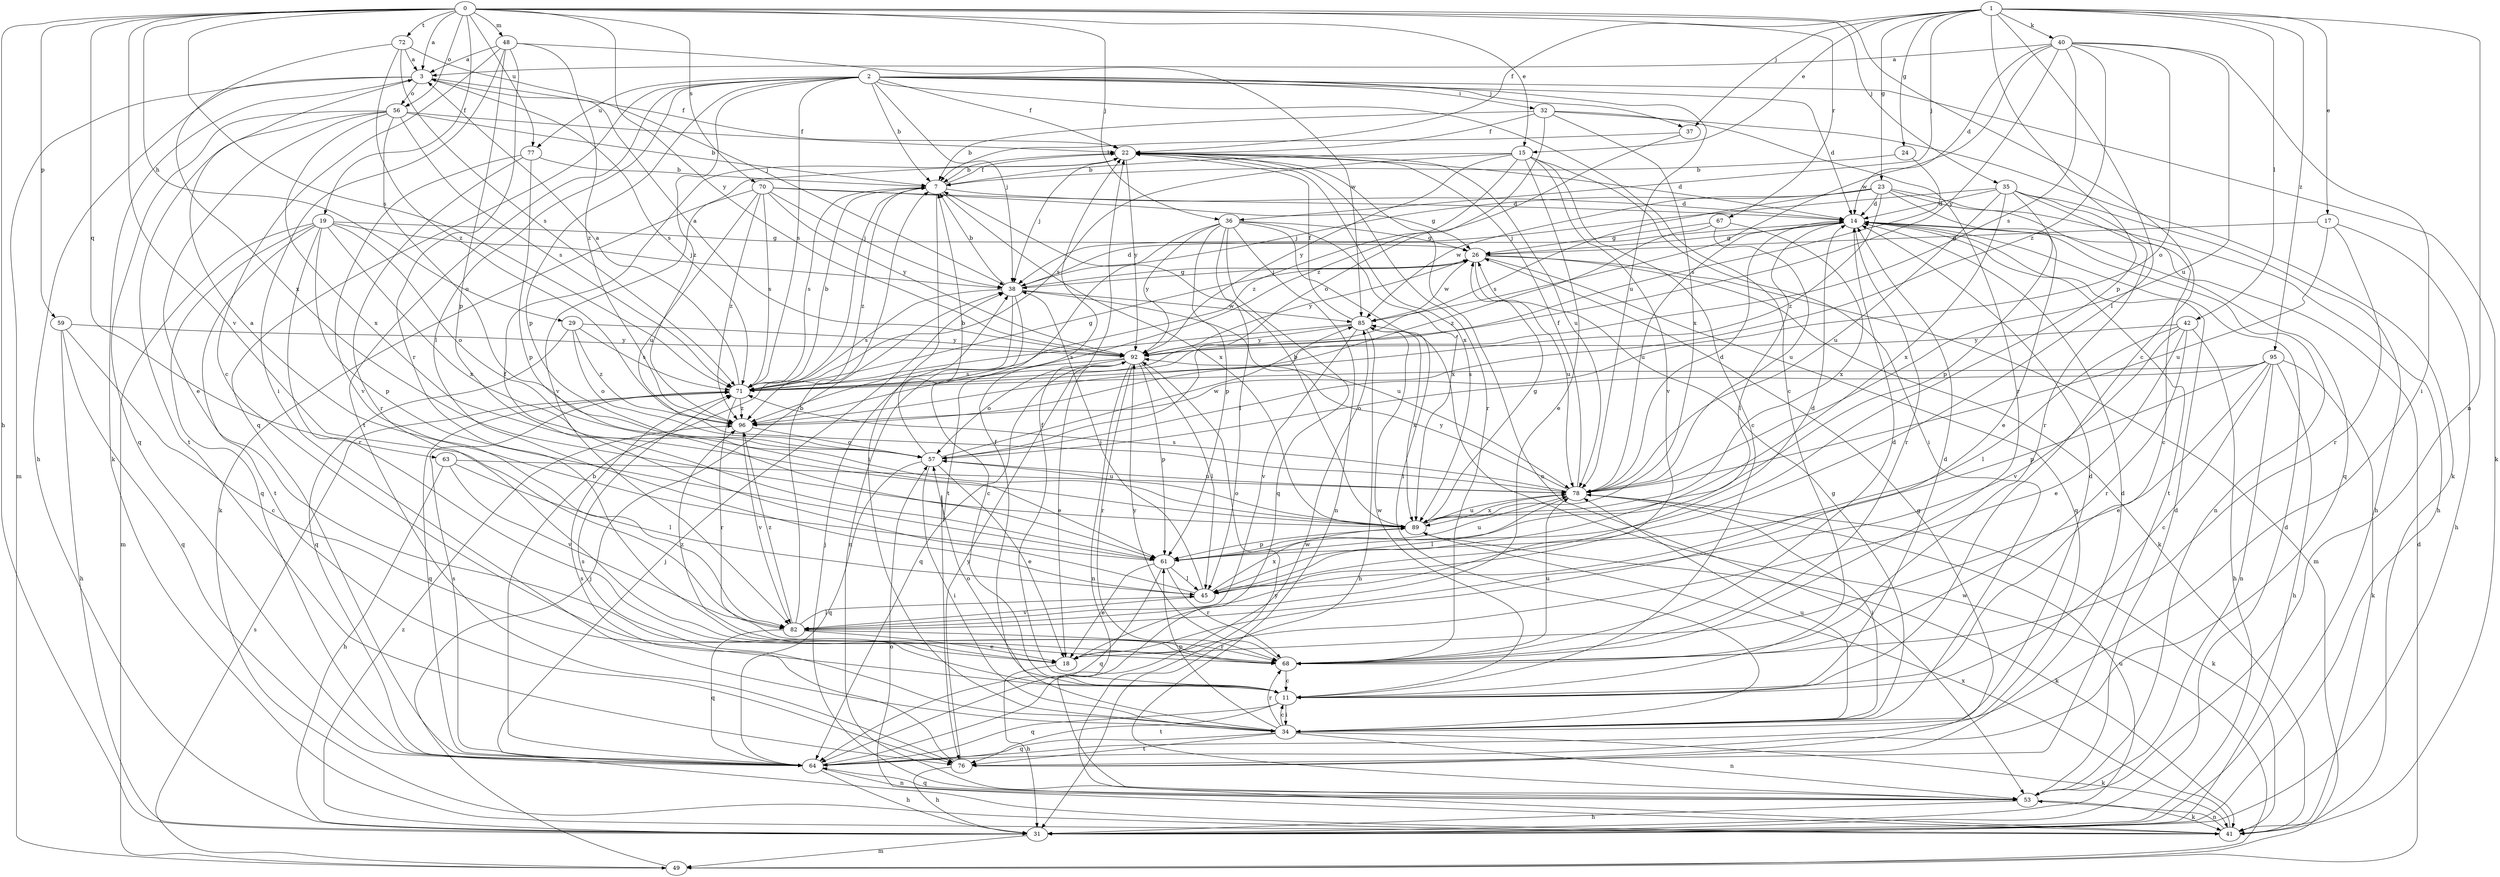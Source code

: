 strict digraph  {
0;
1;
2;
3;
7;
11;
14;
15;
17;
18;
19;
22;
23;
24;
26;
29;
31;
32;
34;
35;
36;
37;
38;
40;
41;
42;
45;
48;
49;
53;
56;
57;
59;
61;
63;
64;
67;
68;
70;
71;
72;
76;
77;
78;
82;
85;
89;
92;
95;
96;
0 -> 3  [label=a];
0 -> 11  [label=c];
0 -> 15  [label=e];
0 -> 19  [label=f];
0 -> 29  [label=h];
0 -> 31  [label=h];
0 -> 35  [label=j];
0 -> 36  [label=j];
0 -> 48  [label=m];
0 -> 56  [label=o];
0 -> 59  [label=p];
0 -> 63  [label=q];
0 -> 67  [label=r];
0 -> 70  [label=s];
0 -> 71  [label=s];
0 -> 72  [label=t];
0 -> 77  [label=u];
0 -> 82  [label=v];
0 -> 92  [label=y];
1 -> 15  [label=e];
1 -> 17  [label=e];
1 -> 22  [label=f];
1 -> 23  [label=g];
1 -> 24  [label=g];
1 -> 36  [label=j];
1 -> 37  [label=j];
1 -> 40  [label=k];
1 -> 42  [label=l];
1 -> 45  [label=l];
1 -> 53  [label=n];
1 -> 61  [label=p];
1 -> 95  [label=z];
2 -> 7  [label=b];
2 -> 11  [label=c];
2 -> 14  [label=d];
2 -> 22  [label=f];
2 -> 32  [label=i];
2 -> 37  [label=j];
2 -> 38  [label=j];
2 -> 41  [label=k];
2 -> 45  [label=l];
2 -> 61  [label=p];
2 -> 64  [label=q];
2 -> 71  [label=s];
2 -> 76  [label=t];
2 -> 77  [label=u];
2 -> 78  [label=u];
2 -> 96  [label=z];
3 -> 22  [label=f];
3 -> 31  [label=h];
3 -> 41  [label=k];
3 -> 49  [label=m];
3 -> 56  [label=o];
3 -> 71  [label=s];
7 -> 14  [label=d];
7 -> 22  [label=f];
7 -> 34  [label=i];
7 -> 71  [label=s];
7 -> 89  [label=x];
7 -> 96  [label=z];
11 -> 14  [label=d];
11 -> 22  [label=f];
11 -> 34  [label=i];
11 -> 57  [label=o];
11 -> 64  [label=q];
11 -> 76  [label=t];
11 -> 85  [label=w];
14 -> 26  [label=g];
14 -> 45  [label=l];
14 -> 53  [label=n];
14 -> 68  [label=r];
14 -> 76  [label=t];
14 -> 78  [label=u];
15 -> 7  [label=b];
15 -> 11  [label=c];
15 -> 18  [label=e];
15 -> 34  [label=i];
15 -> 71  [label=s];
15 -> 82  [label=v];
15 -> 92  [label=y];
15 -> 96  [label=z];
17 -> 26  [label=g];
17 -> 31  [label=h];
17 -> 68  [label=r];
17 -> 78  [label=u];
18 -> 31  [label=h];
18 -> 96  [label=z];
19 -> 26  [label=g];
19 -> 38  [label=j];
19 -> 49  [label=m];
19 -> 57  [label=o];
19 -> 61  [label=p];
19 -> 64  [label=q];
19 -> 68  [label=r];
19 -> 76  [label=t];
19 -> 89  [label=x];
22 -> 7  [label=b];
22 -> 14  [label=d];
22 -> 38  [label=j];
22 -> 53  [label=n];
22 -> 68  [label=r];
22 -> 78  [label=u];
22 -> 82  [label=v];
22 -> 89  [label=x];
22 -> 92  [label=y];
23 -> 14  [label=d];
23 -> 31  [label=h];
23 -> 38  [label=j];
23 -> 61  [label=p];
23 -> 64  [label=q];
23 -> 71  [label=s];
23 -> 85  [label=w];
23 -> 96  [label=z];
24 -> 7  [label=b];
24 -> 71  [label=s];
26 -> 38  [label=j];
26 -> 41  [label=k];
26 -> 49  [label=m];
26 -> 64  [label=q];
26 -> 78  [label=u];
26 -> 85  [label=w];
26 -> 92  [label=y];
29 -> 57  [label=o];
29 -> 64  [label=q];
29 -> 71  [label=s];
29 -> 92  [label=y];
29 -> 96  [label=z];
31 -> 14  [label=d];
31 -> 49  [label=m];
31 -> 78  [label=u];
31 -> 96  [label=z];
32 -> 7  [label=b];
32 -> 22  [label=f];
32 -> 41  [label=k];
32 -> 57  [label=o];
32 -> 68  [label=r];
32 -> 89  [label=x];
34 -> 11  [label=c];
34 -> 14  [label=d];
34 -> 22  [label=f];
34 -> 26  [label=g];
34 -> 41  [label=k];
34 -> 53  [label=n];
34 -> 61  [label=p];
34 -> 64  [label=q];
34 -> 68  [label=r];
34 -> 71  [label=s];
34 -> 76  [label=t];
34 -> 78  [label=u];
35 -> 11  [label=c];
35 -> 14  [label=d];
35 -> 18  [label=e];
35 -> 31  [label=h];
35 -> 38  [label=j];
35 -> 68  [label=r];
35 -> 78  [label=u];
35 -> 89  [label=x];
36 -> 26  [label=g];
36 -> 34  [label=i];
36 -> 45  [label=l];
36 -> 53  [label=n];
36 -> 61  [label=p];
36 -> 64  [label=q];
36 -> 76  [label=t];
36 -> 89  [label=x];
36 -> 92  [label=y];
37 -> 7  [label=b];
37 -> 96  [label=z];
38 -> 7  [label=b];
38 -> 11  [label=c];
38 -> 14  [label=d];
38 -> 26  [label=g];
38 -> 53  [label=n];
38 -> 71  [label=s];
38 -> 78  [label=u];
38 -> 85  [label=w];
40 -> 3  [label=a];
40 -> 14  [label=d];
40 -> 34  [label=i];
40 -> 57  [label=o];
40 -> 71  [label=s];
40 -> 78  [label=u];
40 -> 85  [label=w];
40 -> 92  [label=y];
40 -> 96  [label=z];
41 -> 38  [label=j];
41 -> 53  [label=n];
41 -> 57  [label=o];
41 -> 89  [label=x];
41 -> 92  [label=y];
42 -> 18  [label=e];
42 -> 31  [label=h];
42 -> 45  [label=l];
42 -> 68  [label=r];
42 -> 82  [label=v];
42 -> 92  [label=y];
45 -> 14  [label=d];
45 -> 22  [label=f];
45 -> 38  [label=j];
45 -> 82  [label=v];
45 -> 89  [label=x];
48 -> 3  [label=a];
48 -> 11  [label=c];
48 -> 34  [label=i];
48 -> 61  [label=p];
48 -> 68  [label=r];
48 -> 85  [label=w];
48 -> 96  [label=z];
49 -> 14  [label=d];
49 -> 38  [label=j];
49 -> 71  [label=s];
49 -> 85  [label=w];
53 -> 14  [label=d];
53 -> 31  [label=h];
53 -> 38  [label=j];
53 -> 41  [label=k];
53 -> 64  [label=q];
56 -> 7  [label=b];
56 -> 18  [label=e];
56 -> 22  [label=f];
56 -> 57  [label=o];
56 -> 64  [label=q];
56 -> 71  [label=s];
56 -> 76  [label=t];
56 -> 89  [label=x];
57 -> 7  [label=b];
57 -> 18  [label=e];
57 -> 34  [label=i];
57 -> 64  [label=q];
57 -> 78  [label=u];
57 -> 85  [label=w];
59 -> 11  [label=c];
59 -> 31  [label=h];
59 -> 64  [label=q];
59 -> 92  [label=y];
61 -> 3  [label=a];
61 -> 18  [label=e];
61 -> 45  [label=l];
61 -> 64  [label=q];
61 -> 68  [label=r];
61 -> 78  [label=u];
63 -> 31  [label=h];
63 -> 45  [label=l];
63 -> 78  [label=u];
63 -> 82  [label=v];
64 -> 7  [label=b];
64 -> 31  [label=h];
64 -> 53  [label=n];
64 -> 71  [label=s];
64 -> 85  [label=w];
67 -> 26  [label=g];
67 -> 78  [label=u];
67 -> 89  [label=x];
67 -> 96  [label=z];
68 -> 11  [label=c];
68 -> 14  [label=d];
68 -> 78  [label=u];
68 -> 92  [label=y];
70 -> 14  [label=d];
70 -> 26  [label=g];
70 -> 38  [label=j];
70 -> 41  [label=k];
70 -> 71  [label=s];
70 -> 78  [label=u];
70 -> 92  [label=y];
70 -> 96  [label=z];
71 -> 3  [label=a];
71 -> 7  [label=b];
71 -> 26  [label=g];
71 -> 64  [label=q];
71 -> 68  [label=r];
71 -> 96  [label=z];
72 -> 3  [label=a];
72 -> 38  [label=j];
72 -> 71  [label=s];
72 -> 89  [label=x];
72 -> 96  [label=z];
76 -> 14  [label=d];
76 -> 26  [label=g];
76 -> 31  [label=h];
76 -> 71  [label=s];
76 -> 92  [label=y];
77 -> 7  [label=b];
77 -> 61  [label=p];
77 -> 68  [label=r];
77 -> 82  [label=v];
78 -> 14  [label=d];
78 -> 22  [label=f];
78 -> 34  [label=i];
78 -> 41  [label=k];
78 -> 45  [label=l];
78 -> 71  [label=s];
78 -> 89  [label=x];
78 -> 92  [label=y];
82 -> 7  [label=b];
82 -> 18  [label=e];
82 -> 45  [label=l];
82 -> 64  [label=q];
82 -> 68  [label=r];
82 -> 96  [label=z];
85 -> 22  [label=f];
85 -> 31  [label=h];
85 -> 71  [label=s];
85 -> 82  [label=v];
85 -> 89  [label=x];
85 -> 92  [label=y];
89 -> 7  [label=b];
89 -> 26  [label=g];
89 -> 41  [label=k];
89 -> 57  [label=o];
89 -> 61  [label=p];
89 -> 78  [label=u];
92 -> 3  [label=a];
92 -> 18  [label=e];
92 -> 45  [label=l];
92 -> 53  [label=n];
92 -> 57  [label=o];
92 -> 61  [label=p];
92 -> 64  [label=q];
92 -> 68  [label=r];
92 -> 71  [label=s];
95 -> 11  [label=c];
95 -> 18  [label=e];
95 -> 31  [label=h];
95 -> 41  [label=k];
95 -> 53  [label=n];
95 -> 57  [label=o];
95 -> 61  [label=p];
95 -> 71  [label=s];
96 -> 57  [label=o];
96 -> 82  [label=v];
}
